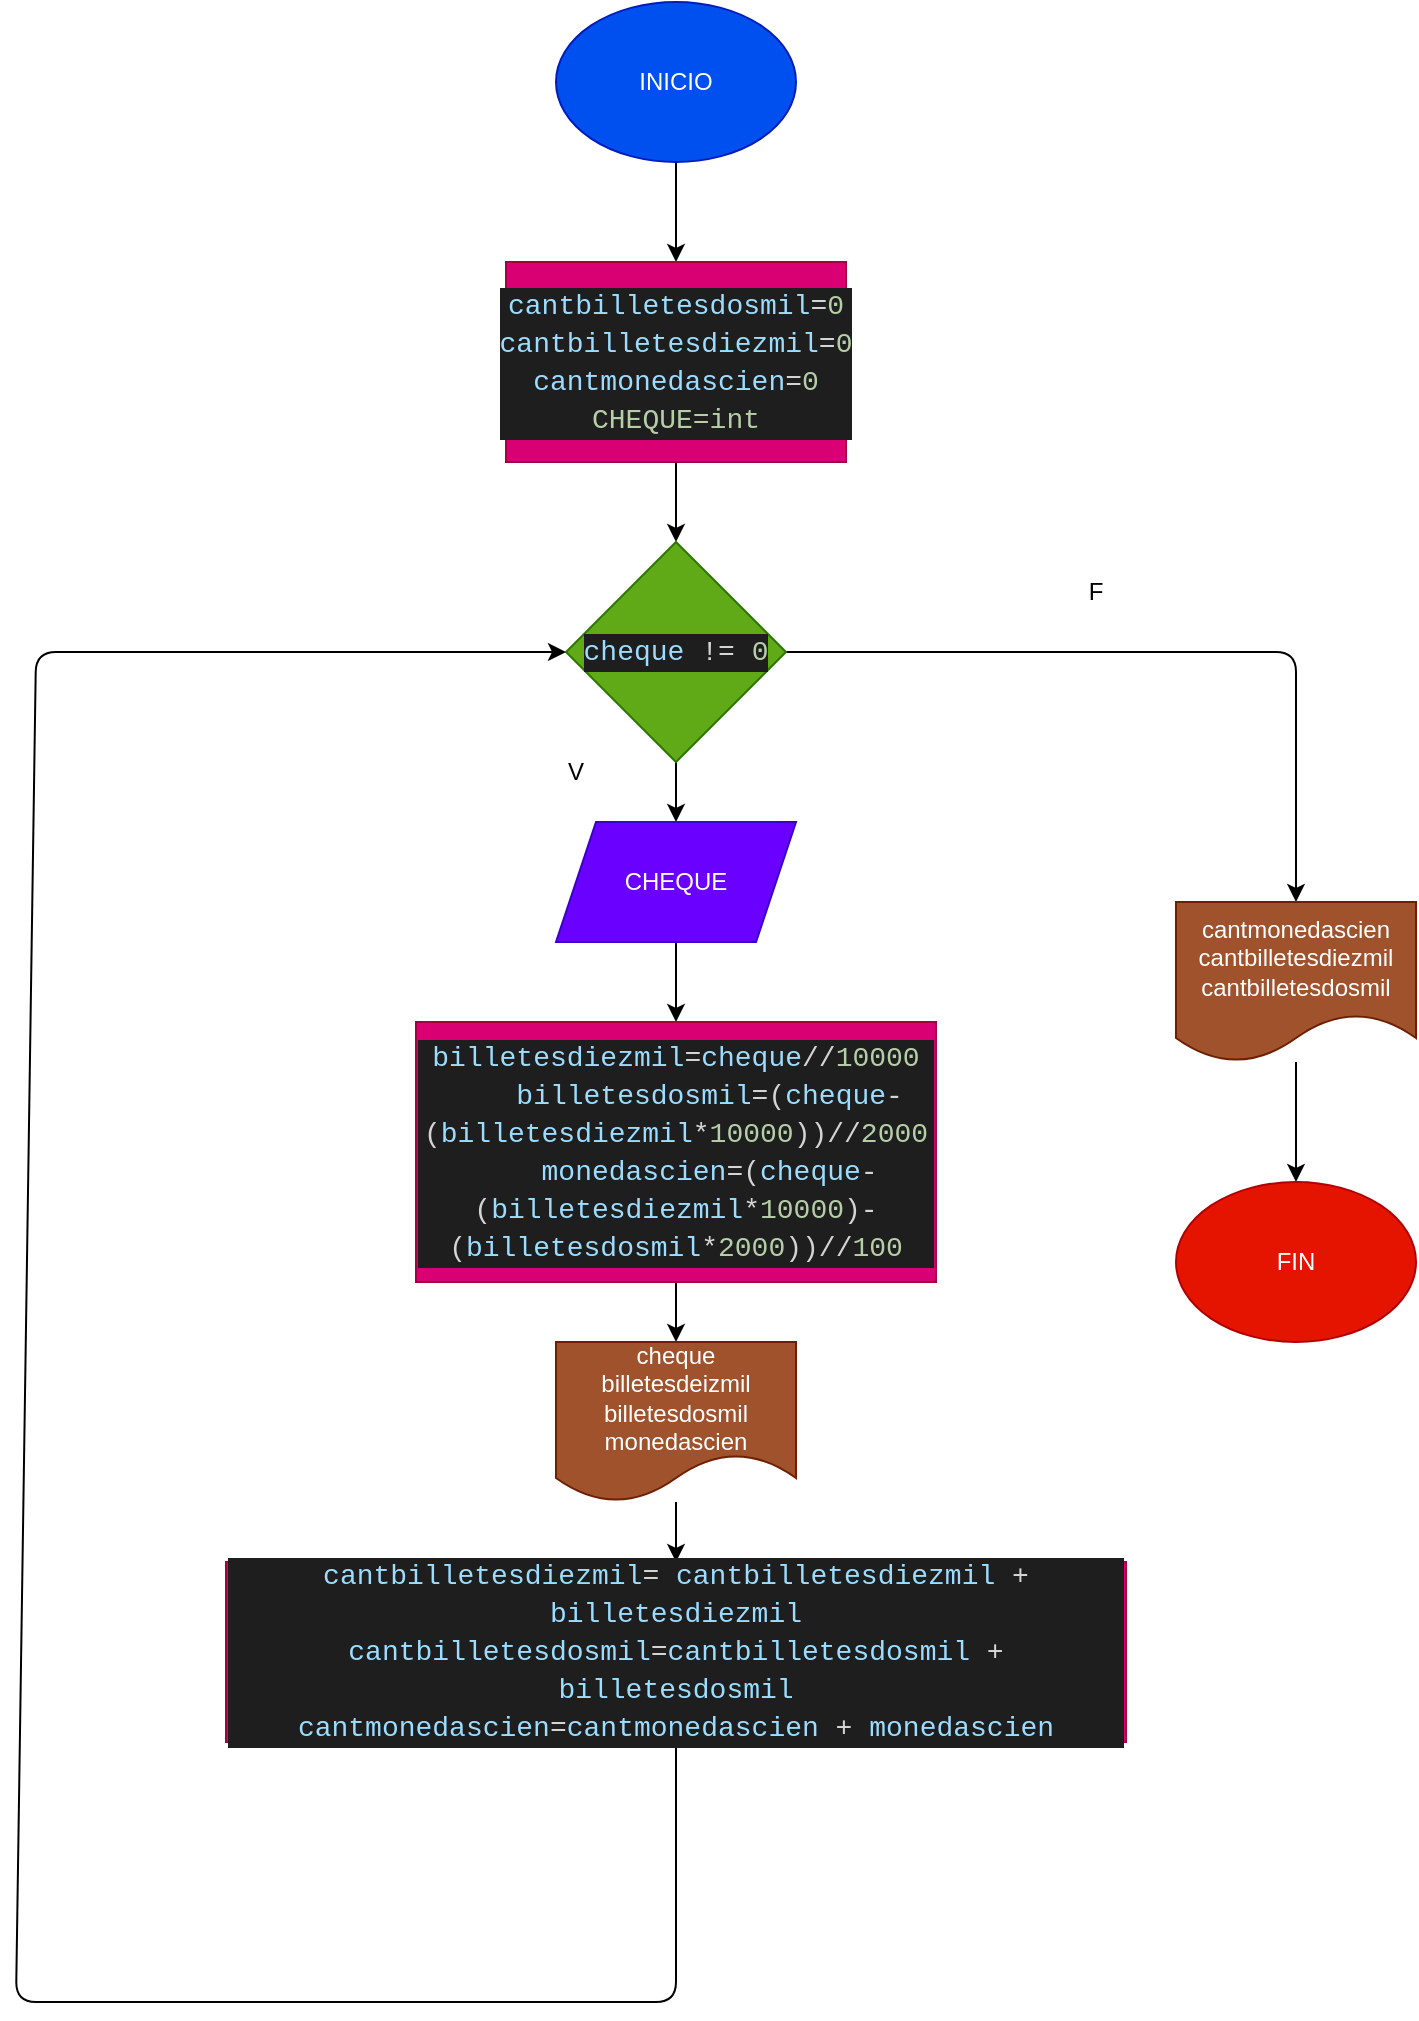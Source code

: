 <mxfile>
    <diagram id="9wVVwXLoMTNJFtX3fyUX" name="Page-1">
        <mxGraphModel dx="1143" dy="545" grid="1" gridSize="10" guides="1" tooltips="1" connect="1" arrows="1" fold="1" page="1" pageScale="1" pageWidth="850" pageHeight="1100" math="0" shadow="0">
            <root>
                <mxCell id="0"/>
                <mxCell id="1" parent="0"/>
                <mxCell id="4" style="edgeStyle=none;html=1;" edge="1" parent="1" source="2">
                    <mxGeometry relative="1" as="geometry">
                        <mxPoint x="380" y="210" as="targetPoint"/>
                    </mxGeometry>
                </mxCell>
                <mxCell id="2" value="INICIO" style="ellipse;whiteSpace=wrap;html=1;fillColor=#0050ef;fontColor=#ffffff;strokeColor=#001DBC;" vertex="1" parent="1">
                    <mxGeometry x="320" y="80" width="120" height="80" as="geometry"/>
                </mxCell>
                <mxCell id="9" style="edgeStyle=none;html=1;" edge="1" parent="1" source="6" target="8">
                    <mxGeometry relative="1" as="geometry"/>
                </mxCell>
                <mxCell id="6" value="&lt;div style=&quot;color: rgb(212 , 212 , 212) ; background-color: rgb(30 , 30 , 30) ; font-family: &amp;#34;consolas&amp;#34; , &amp;#34;courier new&amp;#34; , monospace ; font-size: 14px ; line-height: 19px&quot;&gt;&lt;div&gt;&lt;span style=&quot;color: #9cdcfe&quot;&gt;cantbilletesdosmil&lt;/span&gt;=&lt;span style=&quot;color: #b5cea8&quot;&gt;0&lt;/span&gt;&lt;/div&gt;&lt;div&gt;&lt;span style=&quot;color: #9cdcfe&quot;&gt;cantbilletesdiezmil&lt;/span&gt;=&lt;span style=&quot;color: #b5cea8&quot;&gt;0&lt;/span&gt;&lt;/div&gt;&lt;div&gt;&lt;span style=&quot;color: #9cdcfe&quot;&gt;cantmonedascien&lt;/span&gt;=&lt;span style=&quot;color: #b5cea8&quot;&gt;0&lt;/span&gt;&lt;/div&gt;&lt;div&gt;&lt;span style=&quot;color: #b5cea8&quot;&gt;CHEQUE=int&lt;/span&gt;&lt;/div&gt;&lt;/div&gt;" style="rounded=0;whiteSpace=wrap;html=1;fillColor=#d80073;fontColor=#ffffff;strokeColor=#A50040;" vertex="1" parent="1">
                    <mxGeometry x="295" y="210" width="170" height="100" as="geometry"/>
                </mxCell>
                <mxCell id="11" style="edgeStyle=none;html=1;" edge="1" parent="1" source="8" target="10">
                    <mxGeometry relative="1" as="geometry"/>
                </mxCell>
                <mxCell id="23" style="edgeStyle=none;html=1;" edge="1" parent="1" source="8" target="22">
                    <mxGeometry relative="1" as="geometry">
                        <Array as="points">
                            <mxPoint x="690" y="405"/>
                        </Array>
                    </mxGeometry>
                </mxCell>
                <mxCell id="8" value="&lt;div style=&quot;color: rgb(212 , 212 , 212) ; background-color: rgb(30 , 30 , 30) ; font-family: &amp;#34;consolas&amp;#34; , &amp;#34;courier new&amp;#34; , monospace ; font-size: 14px ; line-height: 19px&quot;&gt;&lt;span style=&quot;color: #9cdcfe&quot;&gt;cheque&lt;/span&gt; != &lt;span style=&quot;color: #b5cea8&quot;&gt;0&lt;/span&gt;&lt;/div&gt;" style="rhombus;whiteSpace=wrap;html=1;fillColor=#60a917;fontColor=#ffffff;strokeColor=#2D7600;" vertex="1" parent="1">
                    <mxGeometry x="325" y="350" width="110" height="110" as="geometry"/>
                </mxCell>
                <mxCell id="13" style="edgeStyle=none;html=1;" edge="1" parent="1" source="10" target="12">
                    <mxGeometry relative="1" as="geometry"/>
                </mxCell>
                <mxCell id="10" value="CHEQUE" style="shape=parallelogram;perimeter=parallelogramPerimeter;whiteSpace=wrap;html=1;fixedSize=1;fillColor=#6a00ff;fontColor=#ffffff;strokeColor=#3700CC;" vertex="1" parent="1">
                    <mxGeometry x="320" y="490" width="120" height="60" as="geometry"/>
                </mxCell>
                <mxCell id="17" style="edgeStyle=none;html=1;" edge="1" parent="1" source="12" target="16">
                    <mxGeometry relative="1" as="geometry"/>
                </mxCell>
                <mxCell id="12" value="&#10;&#10;&lt;div style=&quot;color: rgb(212, 212, 212); background-color: rgb(30, 30, 30); font-family: consolas, &amp;quot;courier new&amp;quot;, monospace; font-weight: normal; font-size: 14px; line-height: 19px;&quot;&gt;&lt;div&gt;&lt;span style=&quot;color: #9cdcfe&quot;&gt;billetesdiezmil&lt;/span&gt;&lt;span style=&quot;color: #d4d4d4&quot;&gt;=&lt;/span&gt;&lt;span style=&quot;color: #9cdcfe&quot;&gt;cheque&lt;/span&gt;&lt;span style=&quot;color: #d4d4d4&quot;&gt;//&lt;/span&gt;&lt;span style=&quot;color: #b5cea8&quot;&gt;10000&lt;/span&gt;&lt;/div&gt;&lt;div&gt;&lt;span style=&quot;color: #d4d4d4&quot;&gt;&amp;nbsp; &amp;nbsp; &lt;/span&gt;&lt;span style=&quot;color: #9cdcfe&quot;&gt;billetesdosmil&lt;/span&gt;&lt;span style=&quot;color: #d4d4d4&quot;&gt;=(&lt;/span&gt;&lt;span style=&quot;color: #9cdcfe&quot;&gt;cheque&lt;/span&gt;&lt;span style=&quot;color: #d4d4d4&quot;&gt;-(&lt;/span&gt;&lt;span style=&quot;color: #9cdcfe&quot;&gt;billetesdiezmil&lt;/span&gt;&lt;span style=&quot;color: #d4d4d4&quot;&gt;*&lt;/span&gt;&lt;span style=&quot;color: #b5cea8&quot;&gt;10000&lt;/span&gt;&lt;span style=&quot;color: #d4d4d4&quot;&gt;))//&lt;/span&gt;&lt;span style=&quot;color: #b5cea8&quot;&gt;2000&lt;/span&gt;&lt;/div&gt;&lt;div&gt;&lt;span style=&quot;color: #d4d4d4&quot;&gt;&amp;nbsp; &amp;nbsp; &lt;/span&gt;&lt;span style=&quot;color: #9cdcfe&quot;&gt;monedascien&lt;/span&gt;&lt;span style=&quot;color: #d4d4d4&quot;&gt;=(&lt;/span&gt;&lt;span style=&quot;color: #9cdcfe&quot;&gt;cheque&lt;/span&gt;&lt;span style=&quot;color: #d4d4d4&quot;&gt;-(&lt;/span&gt;&lt;span style=&quot;color: #9cdcfe&quot;&gt;billetesdiezmil&lt;/span&gt;&lt;span style=&quot;color: #d4d4d4&quot;&gt;*&lt;/span&gt;&lt;span style=&quot;color: #b5cea8&quot;&gt;10000&lt;/span&gt;&lt;span style=&quot;color: #d4d4d4&quot;&gt;)-(&lt;/span&gt;&lt;span style=&quot;color: #9cdcfe&quot;&gt;billetesdosmil&lt;/span&gt;&lt;span style=&quot;color: #d4d4d4&quot;&gt;*&lt;/span&gt;&lt;span style=&quot;color: #b5cea8&quot;&gt;2000&lt;/span&gt;&lt;span style=&quot;color: #d4d4d4&quot;&gt;))//&lt;/span&gt;&lt;span style=&quot;color: #b5cea8&quot;&gt;100&lt;/span&gt;&lt;/div&gt;&lt;/div&gt;&#10;&#10;" style="rounded=0;whiteSpace=wrap;html=1;fillColor=#d80073;fontColor=#ffffff;strokeColor=#A50040;" vertex="1" parent="1">
                    <mxGeometry x="250" y="590" width="260" height="130" as="geometry"/>
                </mxCell>
                <mxCell id="20" style="edgeStyle=none;html=1;" edge="1" parent="1" source="16" target="19">
                    <mxGeometry relative="1" as="geometry"/>
                </mxCell>
                <mxCell id="16" value="&lt;span&gt;cheque&lt;/span&gt;&lt;br&gt;&lt;span&gt;billetesdeizmil&lt;/span&gt;&lt;br&gt;&lt;span&gt;billetesdosmil&lt;/span&gt;&lt;br&gt;&lt;span&gt;monedascien&lt;/span&gt;" style="shape=document;whiteSpace=wrap;html=1;boundedLbl=1;fillColor=#a0522d;fontColor=#ffffff;strokeColor=#6D1F00;" vertex="1" parent="1">
                    <mxGeometry x="320" y="750" width="120" height="80" as="geometry"/>
                </mxCell>
                <mxCell id="21" style="edgeStyle=none;html=1;entryX=0;entryY=0.5;entryDx=0;entryDy=0;" edge="1" parent="1" source="19" target="8">
                    <mxGeometry relative="1" as="geometry">
                        <Array as="points">
                            <mxPoint x="380" y="1080"/>
                            <mxPoint x="50" y="1080"/>
                            <mxPoint x="60" y="405"/>
                        </Array>
                    </mxGeometry>
                </mxCell>
                <mxCell id="19" value="&lt;div style=&quot;color: rgb(212 , 212 , 212) ; background-color: rgb(30 , 30 , 30) ; font-family: &amp;quot;consolas&amp;quot; , &amp;quot;courier new&amp;quot; , monospace ; font-size: 14px ; line-height: 19px&quot;&gt;&lt;div&gt;&lt;span style=&quot;color: #9cdcfe&quot;&gt;cantbilletesdiezmil&lt;/span&gt;= &lt;span style=&quot;color: #9cdcfe&quot;&gt;cantbilletesdiezmil&lt;/span&gt; + &lt;span style=&quot;color: #9cdcfe&quot;&gt;billetesdiezmil&lt;/span&gt;&lt;/div&gt;&lt;div&gt;&lt;span style=&quot;color: #9cdcfe&quot;&gt;cantbilletesdosmil&lt;/span&gt;=&lt;span style=&quot;color: #9cdcfe&quot;&gt;cantbilletesdosmil&lt;/span&gt; + &lt;span style=&quot;color: #9cdcfe&quot;&gt;billetesdosmil&lt;/span&gt; &lt;/div&gt;&lt;div&gt;&lt;span style=&quot;color: #9cdcfe&quot;&gt;cantmonedascien&lt;/span&gt;=&lt;span style=&quot;color: #9cdcfe&quot;&gt;cantmonedascien&lt;/span&gt; + &lt;span style=&quot;color: #9cdcfe&quot;&gt;monedascien&lt;/span&gt;&lt;/div&gt;&lt;/div&gt;" style="rounded=0;whiteSpace=wrap;html=1;align=center;fillColor=#d80073;fontColor=#ffffff;strokeColor=#A50040;" vertex="1" parent="1">
                    <mxGeometry x="155" y="860" width="450" height="90" as="geometry"/>
                </mxCell>
                <mxCell id="25" style="edgeStyle=none;html=1;" edge="1" parent="1" source="22" target="24">
                    <mxGeometry relative="1" as="geometry"/>
                </mxCell>
                <mxCell id="22" value="cantmonedascien&lt;br&gt;cantbilletesdiezmil&lt;br&gt;cantbilletesdosmil" style="shape=document;whiteSpace=wrap;html=1;boundedLbl=1;fillColor=#a0522d;fontColor=#ffffff;strokeColor=#6D1F00;" vertex="1" parent="1">
                    <mxGeometry x="630" y="530" width="120" height="80" as="geometry"/>
                </mxCell>
                <mxCell id="24" value="FIN" style="ellipse;whiteSpace=wrap;html=1;fillColor=#e51400;fontColor=#ffffff;strokeColor=#B20000;" vertex="1" parent="1">
                    <mxGeometry x="630" y="670" width="120" height="80" as="geometry"/>
                </mxCell>
                <mxCell id="26" value="F" style="text;html=1;strokeColor=none;fillColor=none;align=center;verticalAlign=middle;whiteSpace=wrap;rounded=0;" vertex="1" parent="1">
                    <mxGeometry x="560" y="360" width="60" height="30" as="geometry"/>
                </mxCell>
                <mxCell id="27" value="V" style="text;html=1;strokeColor=none;fillColor=none;align=center;verticalAlign=middle;whiteSpace=wrap;rounded=0;" vertex="1" parent="1">
                    <mxGeometry x="300" y="450" width="60" height="30" as="geometry"/>
                </mxCell>
            </root>
        </mxGraphModel>
    </diagram>
</mxfile>
